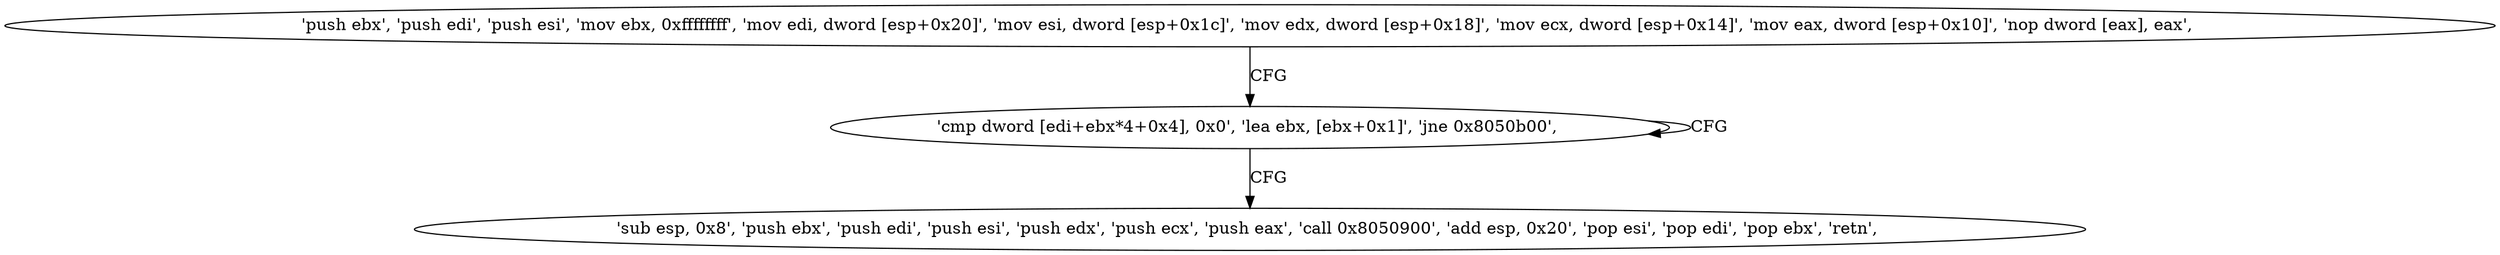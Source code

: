 digraph "func" {
"134548192" [label = "'push ebx', 'push edi', 'push esi', 'mov ebx, 0xffffffff', 'mov edi, dword [esp+0x20]', 'mov esi, dword [esp+0x1c]', 'mov edx, dword [esp+0x18]', 'mov ecx, dword [esp+0x14]', 'mov eax, dword [esp+0x10]', 'nop dword [eax], eax', " ]
"134548224" [label = "'cmp dword [edi+ebx*4+0x4], 0x0', 'lea ebx, [ebx+0x1]', 'jne 0x8050b00', " ]
"134548234" [label = "'sub esp, 0x8', 'push ebx', 'push edi', 'push esi', 'push edx', 'push ecx', 'push eax', 'call 0x8050900', 'add esp, 0x20', 'pop esi', 'pop edi', 'pop ebx', 'retn', " ]
"134548192" -> "134548224" [ label = "CFG" ]
"134548224" -> "134548224" [ label = "CFG" ]
"134548224" -> "134548234" [ label = "CFG" ]
}
